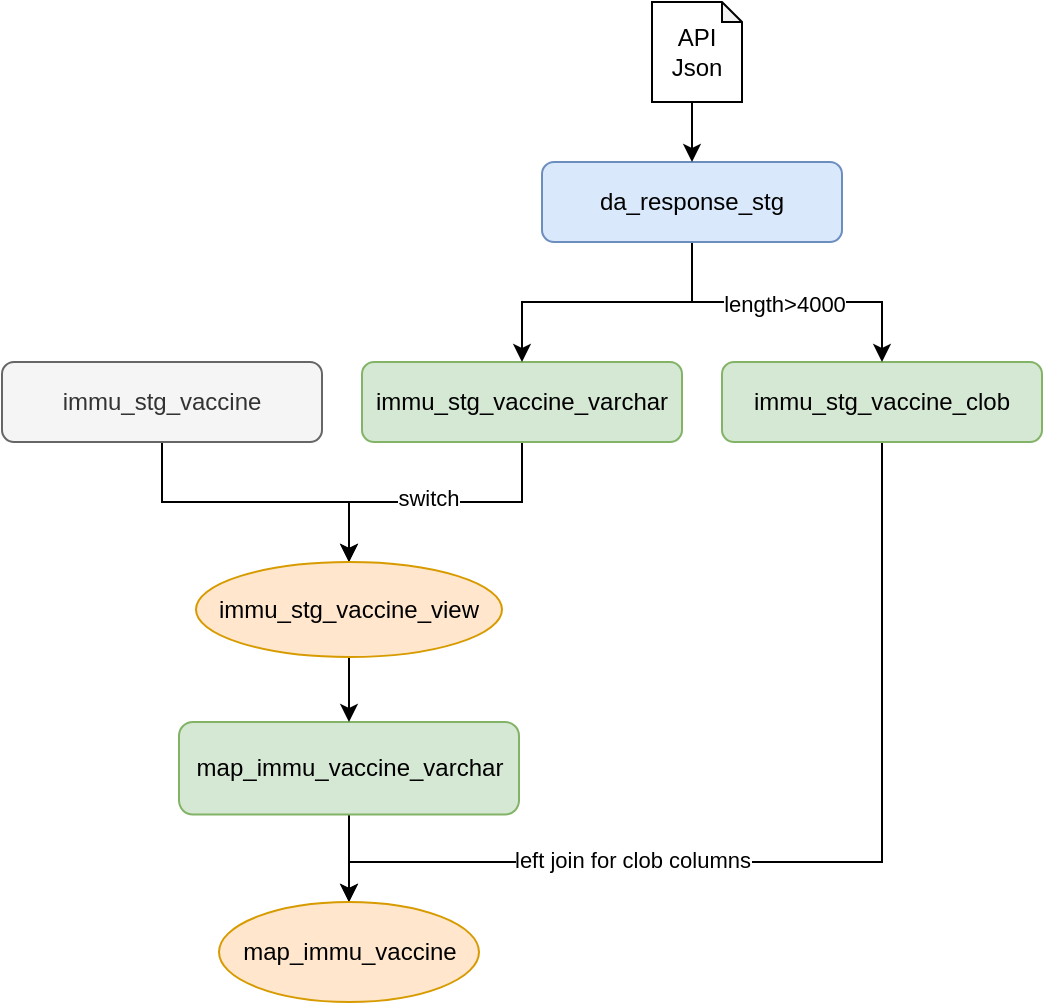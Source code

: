 <mxfile version="28.1.1">
  <diagram name="Page-1" id="vyqmrnWI04aVe6RUJope">
    <mxGraphModel dx="1058" dy="641" grid="1" gridSize="10" guides="1" tooltips="1" connect="1" arrows="1" fold="1" page="1" pageScale="1" pageWidth="827" pageHeight="1169" math="0" shadow="0">
      <root>
        <mxCell id="0" />
        <mxCell id="1" parent="0" />
        <mxCell id="N7vqplmoZHJDVy9M2ljd-5" value="" style="edgeStyle=orthogonalEdgeStyle;rounded=0;orthogonalLoop=1;jettySize=auto;html=1;entryX=0.5;entryY=0;entryDx=0;entryDy=0;" edge="1" parent="1" source="N7vqplmoZHJDVy9M2ljd-1" target="N7vqplmoZHJDVy9M2ljd-31">
          <mxGeometry relative="1" as="geometry">
            <mxPoint x="273.517" y="290.005" as="targetPoint" />
          </mxGeometry>
        </mxCell>
        <mxCell id="N7vqplmoZHJDVy9M2ljd-14" value="switch" style="edgeLabel;html=1;align=center;verticalAlign=middle;resizable=0;points=[];" vertex="1" connectable="0" parent="N7vqplmoZHJDVy9M2ljd-5">
          <mxGeometry x="0.056" y="-2" relative="1" as="geometry">
            <mxPoint as="offset" />
          </mxGeometry>
        </mxCell>
        <mxCell id="N7vqplmoZHJDVy9M2ljd-1" value="&lt;span style=&quot;font-size: 12px;&quot;&gt;immu_stg_vaccine_varchar&lt;/span&gt;" style="rounded=1;whiteSpace=wrap;html=1;fillColor=#d5e8d4;strokeColor=#82b366;" vertex="1" parent="1">
          <mxGeometry x="280" y="200" width="160" height="40" as="geometry" />
        </mxCell>
        <mxCell id="N7vqplmoZHJDVy9M2ljd-22" style="edgeStyle=orthogonalEdgeStyle;rounded=0;orthogonalLoop=1;jettySize=auto;html=1;entryX=0.5;entryY=0;entryDx=0;entryDy=0;" edge="1" parent="1" source="N7vqplmoZHJDVy9M2ljd-6" target="N7vqplmoZHJDVy9M2ljd-31">
          <mxGeometry relative="1" as="geometry">
            <mxPoint x="273.517" y="290.005" as="targetPoint" />
          </mxGeometry>
        </mxCell>
        <mxCell id="N7vqplmoZHJDVy9M2ljd-6" value="&lt;span style=&quot;font-size: 12px;&quot;&gt;immu_stg_vaccine&lt;/span&gt;" style="rounded=1;whiteSpace=wrap;html=1;align=center;fillColor=#f5f5f5;fontColor=#333333;strokeColor=#666666;" vertex="1" parent="1">
          <mxGeometry x="100" y="200" width="160" height="40" as="geometry" />
        </mxCell>
        <mxCell id="N7vqplmoZHJDVy9M2ljd-13" value="" style="edgeStyle=orthogonalEdgeStyle;rounded=0;orthogonalLoop=1;jettySize=auto;html=1;entryX=0.5;entryY=0;entryDx=0;entryDy=0;" edge="1" parent="1" source="N7vqplmoZHJDVy9M2ljd-10" target="N7vqplmoZHJDVy9M2ljd-33">
          <mxGeometry relative="1" as="geometry">
            <mxPoint x="273.517" y="450.005" as="targetPoint" />
          </mxGeometry>
        </mxCell>
        <mxCell id="N7vqplmoZHJDVy9M2ljd-10" value="map_immu_vaccine_varchar" style="whiteSpace=wrap;html=1;rounded=1;fillColor=#d5e8d4;strokeColor=#82b366;" vertex="1" parent="1">
          <mxGeometry x="188.5" y="380" width="170" height="46.25" as="geometry" />
        </mxCell>
        <mxCell id="N7vqplmoZHJDVy9M2ljd-25" style="edgeStyle=orthogonalEdgeStyle;rounded=0;orthogonalLoop=1;jettySize=auto;html=1;entryX=0.5;entryY=0;entryDx=0;entryDy=0;" edge="1" parent="1" source="N7vqplmoZHJDVy9M2ljd-17" target="N7vqplmoZHJDVy9M2ljd-33">
          <mxGeometry relative="1" as="geometry">
            <mxPoint x="273.505" y="450" as="targetPoint" />
            <Array as="points">
              <mxPoint x="540" y="450" />
              <mxPoint x="274" y="450" />
            </Array>
          </mxGeometry>
        </mxCell>
        <mxCell id="N7vqplmoZHJDVy9M2ljd-26" value="left join for clob columns" style="edgeLabel;html=1;align=center;verticalAlign=middle;resizable=0;points=[];" vertex="1" connectable="0" parent="N7vqplmoZHJDVy9M2ljd-25">
          <mxGeometry x="0.35" y="-1" relative="1" as="geometry">
            <mxPoint as="offset" />
          </mxGeometry>
        </mxCell>
        <mxCell id="N7vqplmoZHJDVy9M2ljd-17" value="&lt;span style=&quot;text-align: left;&quot;&gt;immu_stg_vaccine_clob&lt;/span&gt;" style="rounded=1;whiteSpace=wrap;html=1;fillColor=#d5e8d4;strokeColor=#82b366;" vertex="1" parent="1">
          <mxGeometry x="460" y="200" width="160" height="40" as="geometry" />
        </mxCell>
        <mxCell id="N7vqplmoZHJDVy9M2ljd-28" style="edgeStyle=orthogonalEdgeStyle;rounded=0;orthogonalLoop=1;jettySize=auto;html=1;entryX=0.5;entryY=0;entryDx=0;entryDy=0;" edge="1" parent="1" source="N7vqplmoZHJDVy9M2ljd-27" target="N7vqplmoZHJDVy9M2ljd-1">
          <mxGeometry relative="1" as="geometry" />
        </mxCell>
        <mxCell id="N7vqplmoZHJDVy9M2ljd-29" style="edgeStyle=orthogonalEdgeStyle;rounded=0;orthogonalLoop=1;jettySize=auto;html=1;exitX=0.5;exitY=1;exitDx=0;exitDy=0;entryX=0.5;entryY=0;entryDx=0;entryDy=0;" edge="1" parent="1" source="N7vqplmoZHJDVy9M2ljd-27" target="N7vqplmoZHJDVy9M2ljd-17">
          <mxGeometry relative="1" as="geometry" />
        </mxCell>
        <mxCell id="N7vqplmoZHJDVy9M2ljd-36" value="length&amp;gt;4000" style="edgeLabel;html=1;align=center;verticalAlign=middle;resizable=0;points=[];" vertex="1" connectable="0" parent="N7vqplmoZHJDVy9M2ljd-29">
          <mxGeometry x="-0.028" y="-1" relative="1" as="geometry">
            <mxPoint as="offset" />
          </mxGeometry>
        </mxCell>
        <mxCell id="N7vqplmoZHJDVy9M2ljd-27" value="da_response_stg" style="rounded=1;whiteSpace=wrap;html=1;fillColor=#dae8fc;strokeColor=#6c8ebf;" vertex="1" parent="1">
          <mxGeometry x="370" y="100" width="150" height="40" as="geometry" />
        </mxCell>
        <mxCell id="N7vqplmoZHJDVy9M2ljd-34" style="edgeStyle=orthogonalEdgeStyle;rounded=0;orthogonalLoop=1;jettySize=auto;html=1;exitX=0.5;exitY=1;exitDx=0;exitDy=0;entryX=0.5;entryY=0;entryDx=0;entryDy=0;" edge="1" parent="1" source="N7vqplmoZHJDVy9M2ljd-31" target="N7vqplmoZHJDVy9M2ljd-10">
          <mxGeometry relative="1" as="geometry" />
        </mxCell>
        <mxCell id="N7vqplmoZHJDVy9M2ljd-31" value="immu_stg_vaccine_view" style="ellipse;whiteSpace=wrap;html=1;fillColor=#ffe6cc;strokeColor=#d79b00;" vertex="1" parent="1">
          <mxGeometry x="197" y="300" width="153" height="47.5" as="geometry" />
        </mxCell>
        <mxCell id="N7vqplmoZHJDVy9M2ljd-33" value="map_immu_vaccine" style="ellipse;whiteSpace=wrap;html=1;fillColor=#ffe6cc;strokeColor=#d79b00;" vertex="1" parent="1">
          <mxGeometry x="208.5" y="470" width="130" height="50" as="geometry" />
        </mxCell>
        <mxCell id="N7vqplmoZHJDVy9M2ljd-39" style="edgeStyle=orthogonalEdgeStyle;rounded=0;orthogonalLoop=1;jettySize=auto;html=1;exitX=0.5;exitY=1;exitDx=0;exitDy=0;exitPerimeter=0;entryX=0.5;entryY=0;entryDx=0;entryDy=0;" edge="1" parent="1" source="N7vqplmoZHJDVy9M2ljd-37" target="N7vqplmoZHJDVy9M2ljd-27">
          <mxGeometry relative="1" as="geometry" />
        </mxCell>
        <mxCell id="N7vqplmoZHJDVy9M2ljd-37" value="API Json" style="shape=note;whiteSpace=wrap;html=1;backgroundOutline=1;darkOpacity=0.05;size=10;" vertex="1" parent="1">
          <mxGeometry x="425" y="20" width="45" height="50" as="geometry" />
        </mxCell>
      </root>
    </mxGraphModel>
  </diagram>
</mxfile>
